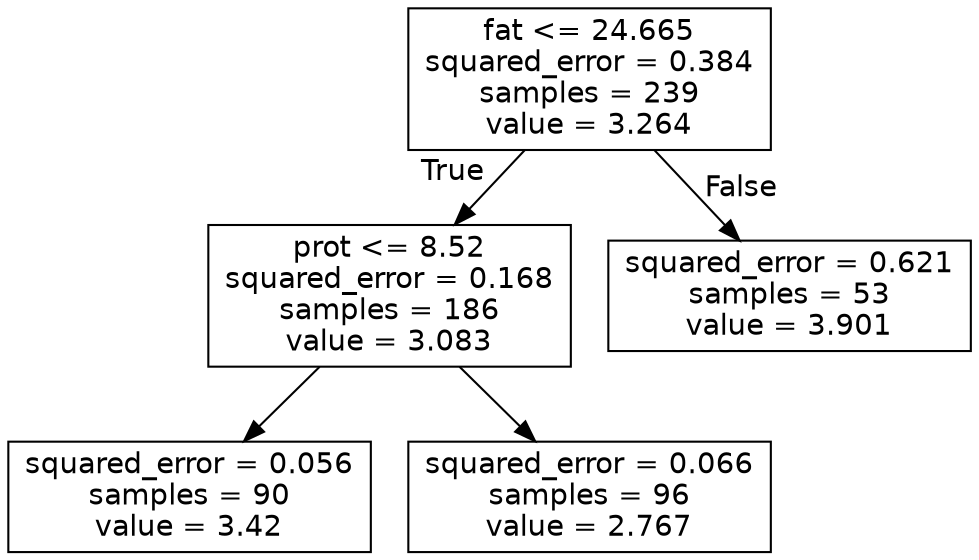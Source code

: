 digraph Tree {
node [shape=box, fontname="helvetica"] ;
edge [fontname="helvetica"] ;
0 [label="fat <= 24.665\nsquared_error = 0.384\nsamples = 239\nvalue = 3.264"] ;
1 [label="prot <= 8.52\nsquared_error = 0.168\nsamples = 186\nvalue = 3.083"] ;
0 -> 1 [labeldistance=2.5, labelangle=45, headlabel="True"] ;
2 [label="squared_error = 0.056\nsamples = 90\nvalue = 3.42"] ;
1 -> 2 ;
3 [label="squared_error = 0.066\nsamples = 96\nvalue = 2.767"] ;
1 -> 3 ;
4 [label="squared_error = 0.621\nsamples = 53\nvalue = 3.901"] ;
0 -> 4 [labeldistance=2.5, labelangle=-45, headlabel="False"] ;
}